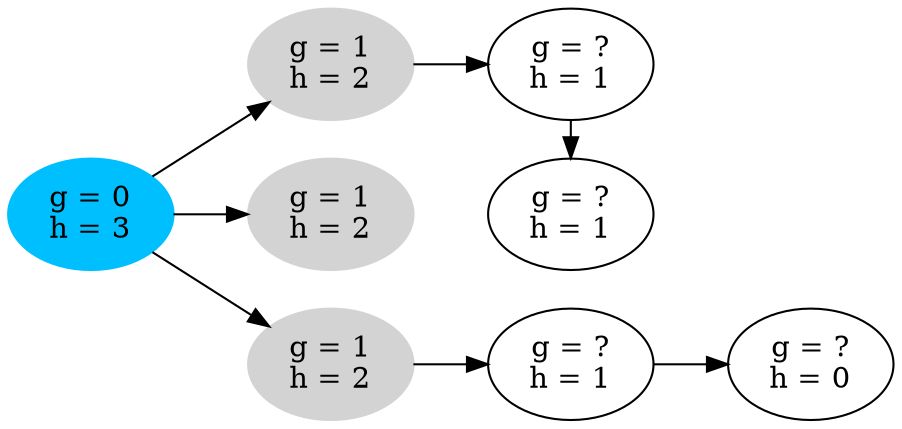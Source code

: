 digraph G {
    rankdir=LR;
    { A [ label = "g = 0\nh = 3", style = filled, color = deepskyblue1 ] }
    { rank = same; B [ label = "g = 1\nh = 2", style = filled, color = lightgrey ]; C [ label = "g = 1\nh = 2", style = filled, color = lightgrey ]; D [ label = "g = 1\nh = 2", style = filled, color = lightgrey ] }
    { rank = same; E [ label = "g = \?\nh = 1" ]; F [ label = "g = \?\nh = 1" ]; G [ label = "g = \?\nh = 1" ] }
    { H  [ label = "g = \?\nh = 0" ] }
    A -> { B C D }
    B -> E
    E -> F
    D -> G
    G -> H
}
